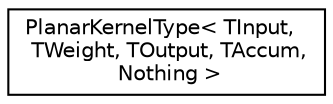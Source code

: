 digraph "Graphical Class Hierarchy"
{
 // LATEX_PDF_SIZE
  edge [fontname="Helvetica",fontsize="10",labelfontname="Helvetica",labelfontsize="10"];
  node [fontname="Helvetica",fontsize="10",shape=record];
  rankdir="LR";
  Node0 [label="PlanarKernelType\< TInput,\l TWeight, TOutput, TAccum,\l Nothing \>",height=0.2,width=0.4,color="black", fillcolor="white", style="filled",URL="$structarm__conv_1_1depthwise_1_1_planar_kernel_type_3_01_t_input_00_01_t_weight_00_01_t_output_00_01_t_accum_00_01_nothing_01_4.xhtml",tooltip=" "];
}
